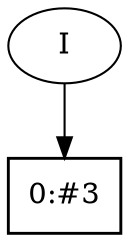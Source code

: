 // produced with flexfringe // ../../flexfringe/dfasat/flexfringe --ini=../../flexfringe/dfasat/ini/batch-mealy.ini prova.txt.dat 
digraph DFA {
	0 [label="root" shape=box];
		I -> 0;
	0 [ label="0:#3
" , penwidth=1.38629];
}
